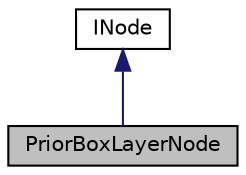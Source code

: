 digraph "PriorBoxLayerNode"
{
 // LATEX_PDF_SIZE
  edge [fontname="Helvetica",fontsize="10",labelfontname="Helvetica",labelfontsize="10"];
  node [fontname="Helvetica",fontsize="10",shape=record];
  Node1 [label="PriorBoxLayerNode",height=0.2,width=0.4,color="black", fillcolor="grey75", style="filled", fontcolor="black",tooltip="PriorBox Layer node."];
  Node2 -> Node1 [dir="back",color="midnightblue",fontsize="10",style="solid",fontname="Helvetica"];
  Node2 [label="INode",height=0.2,width=0.4,color="black", fillcolor="white", style="filled",URL="$classarm__compute_1_1graph_1_1_i_node.xhtml",tooltip="Node interface."];
}
